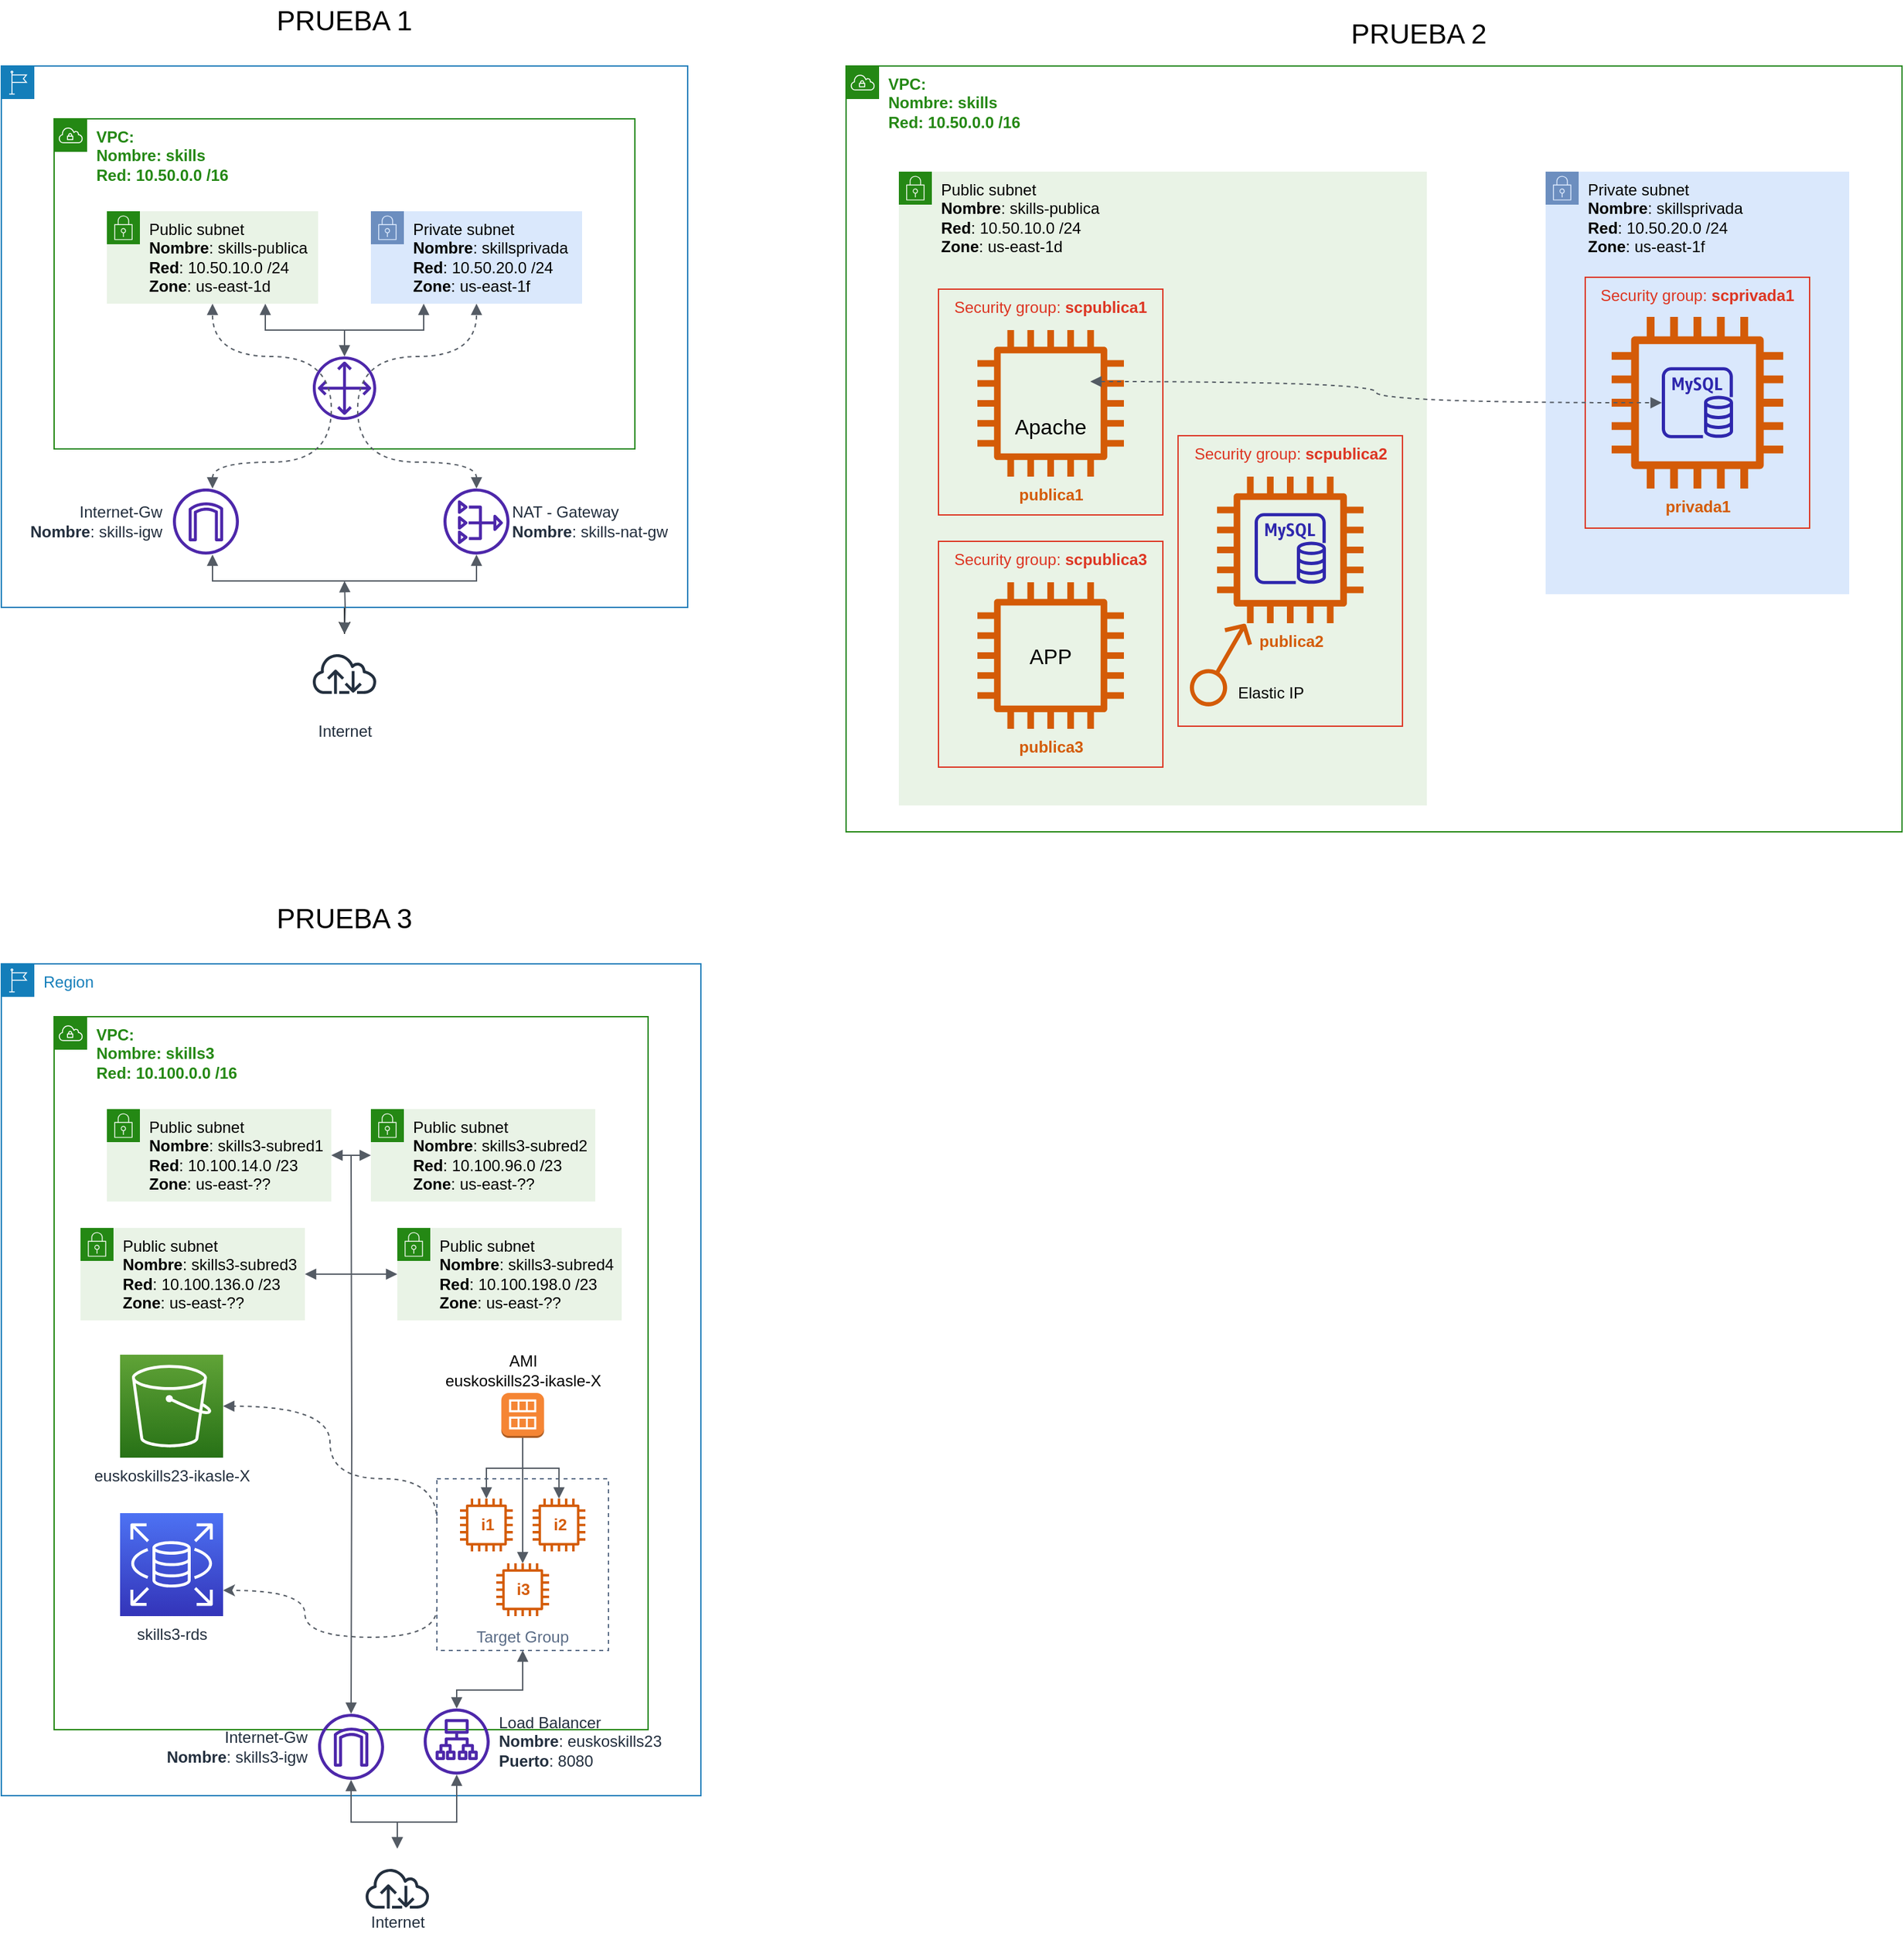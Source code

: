 <mxfile version="21.2.1" type="google">
  <diagram id="Ht1M8jgEwFfnCIfOTk4-" name="Page-1">
    <mxGraphModel grid="1" page="1" gridSize="10" guides="1" tooltips="1" connect="1" arrows="1" fold="1" pageScale="1" pageWidth="1169" pageHeight="827" math="0" shadow="0">
      <root>
        <mxCell id="0" />
        <mxCell id="1" parent="0" />
        <mxCell id="nHgOyRckH2Nb2FDzqnzn-13" value="" style="edgeStyle=orthogonalEdgeStyle;rounded=0;orthogonalLoop=1;jettySize=auto;html=1;" edge="1" parent="1" source="HBqXKmEmxs37VO-tTVhU-1" target="nHgOyRckH2Nb2FDzqnzn-5">
          <mxGeometry relative="1" as="geometry" />
        </mxCell>
        <mxCell id="HBqXKmEmxs37VO-tTVhU-1" value="" style="points=[[0,0],[0.25,0],[0.5,0],[0.75,0],[1,0],[1,0.25],[1,0.5],[1,0.75],[1,1],[0.75,1],[0.5,1],[0.25,1],[0,1],[0,0.75],[0,0.5],[0,0.25]];outlineConnect=0;gradientColor=none;html=1;whiteSpace=wrap;fontSize=12;fontStyle=0;container=1;pointerEvents=0;collapsible=0;recursiveResize=0;shape=mxgraph.aws4.group;grIcon=mxgraph.aws4.group_region;strokeColor=#147EBA;fillColor=none;verticalAlign=top;align=left;spacingLeft=30;fontColor=#147EBA;" vertex="1" parent="1">
          <mxGeometry x="40" y="80" width="520" height="410" as="geometry" />
        </mxCell>
        <mxCell id="HBqXKmEmxs37VO-tTVhU-2" value="&lt;font&gt;VPC: &lt;br&gt;Nombre: skills&lt;br&gt;Red: 10.50.0.0 /16&lt;br&gt;&lt;/font&gt;" style="points=[[0,0],[0.25,0],[0.5,0],[0.75,0],[1,0],[1,0.25],[1,0.5],[1,0.75],[1,1],[0.75,1],[0.5,1],[0.25,1],[0,1],[0,0.75],[0,0.5],[0,0.25]];outlineConnect=0;gradientColor=none;html=1;whiteSpace=wrap;fontSize=12;fontStyle=1;container=1;pointerEvents=0;collapsible=0;recursiveResize=0;shape=mxgraph.aws4.group;grIcon=mxgraph.aws4.group_vpc;strokeColor=#248814;fillColor=none;verticalAlign=top;align=left;spacingLeft=30;fontColor=#248814;dashed=0;" vertex="1" parent="HBqXKmEmxs37VO-tTVhU-1">
          <mxGeometry x="40" y="40" width="440" height="250" as="geometry" />
        </mxCell>
        <mxCell id="HBqXKmEmxs37VO-tTVhU-3" value="Public subnet&lt;br&gt;&lt;b&gt;Nombre&lt;/b&gt;: skills-publica&lt;br&gt;&lt;b&gt;Red&lt;/b&gt;: 10.50.10.0 /24&lt;br&gt;&lt;b&gt;Zone&lt;/b&gt;: us-east-1d" style="points=[[0,0],[0.25,0],[0.5,0],[0.75,0],[1,0],[1,0.25],[1,0.5],[1,0.75],[1,1],[0.75,1],[0.5,1],[0.25,1],[0,1],[0,0.75],[0,0.5],[0,0.25]];outlineConnect=0;gradientColor=none;html=1;whiteSpace=wrap;fontSize=12;fontStyle=0;container=1;pointerEvents=0;collapsible=0;recursiveResize=0;shape=mxgraph.aws4.group;grIcon=mxgraph.aws4.group_security_group;grStroke=0;strokeColor=#248814;fillColor=#E9F3E6;verticalAlign=top;align=left;spacingLeft=30;fontColor=#000000;dashed=0;" vertex="1" parent="HBqXKmEmxs37VO-tTVhU-2">
          <mxGeometry x="40" y="70" width="160" height="70" as="geometry" />
        </mxCell>
        <mxCell id="HBqXKmEmxs37VO-tTVhU-4" value="Private subnet&lt;br&gt;&lt;b&gt;Nombre&lt;/b&gt;: skillsprivada&lt;br&gt;&lt;b&gt;Red&lt;/b&gt;: 10.50.20.0 /24&lt;br&gt;&lt;b&gt;Zone&lt;/b&gt;: us-east-1f" style="points=[[0,0],[0.25,0],[0.5,0],[0.75,0],[1,0],[1,0.25],[1,0.5],[1,0.75],[1,1],[0.75,1],[0.5,1],[0.25,1],[0,1],[0,0.75],[0,0.5],[0,0.25]];outlineConnect=0;html=1;whiteSpace=wrap;fontSize=12;fontStyle=0;container=1;pointerEvents=0;collapsible=0;recursiveResize=0;shape=mxgraph.aws4.group;grIcon=mxgraph.aws4.group_security_group;grStroke=0;strokeColor=#6c8ebf;fillColor=#dae8fc;verticalAlign=top;align=left;spacingLeft=30;dashed=0;" vertex="1" parent="HBqXKmEmxs37VO-tTVhU-2">
          <mxGeometry x="240" y="70" width="160" height="70" as="geometry" />
        </mxCell>
        <mxCell id="nHgOyRckH2Nb2FDzqnzn-2" value="" style="edgeStyle=orthogonalEdgeStyle;html=1;endArrow=block;elbow=vertical;startArrow=block;startFill=1;endFill=1;strokeColor=#545B64;rounded=0;exitX=0.75;exitY=1;exitDx=0;exitDy=0;entryX=0.25;entryY=1;entryDx=0;entryDy=0;" edge="1" parent="HBqXKmEmxs37VO-tTVhU-2" source="HBqXKmEmxs37VO-tTVhU-3" target="HBqXKmEmxs37VO-tTVhU-4">
          <mxGeometry width="100" relative="1" as="geometry">
            <mxPoint x="120" y="190" as="sourcePoint" />
            <mxPoint x="220" y="190" as="targetPoint" />
            <Array as="points">
              <mxPoint x="160" y="160" />
              <mxPoint x="280" y="160" />
            </Array>
          </mxGeometry>
        </mxCell>
        <mxCell id="nHgOyRckH2Nb2FDzqnzn-1" value="" style="sketch=0;outlineConnect=0;fontColor=#232F3E;gradientColor=none;fillColor=#4D27AA;strokeColor=none;dashed=0;verticalLabelPosition=bottom;verticalAlign=top;align=center;html=1;fontSize=12;fontStyle=0;aspect=fixed;pointerEvents=1;shape=mxgraph.aws4.customer_gateway;" vertex="1" parent="HBqXKmEmxs37VO-tTVhU-2">
          <mxGeometry x="196" y="180" width="48" height="48" as="geometry" />
        </mxCell>
        <mxCell id="nHgOyRckH2Nb2FDzqnzn-10" value="" style="edgeStyle=orthogonalEdgeStyle;html=1;endArrow=block;elbow=vertical;startArrow=block;startFill=1;endFill=1;strokeColor=#545B64;rounded=0;entryX=0.5;entryY=1;entryDx=0;entryDy=0;dashed=1;curved=1;" edge="1" parent="HBqXKmEmxs37VO-tTVhU-2">
          <mxGeometry width="100" relative="1" as="geometry">
            <mxPoint x="120" y="280" as="sourcePoint" />
            <mxPoint x="120" y="140" as="targetPoint" />
            <Array as="points">
              <mxPoint x="120" y="260" />
              <mxPoint x="210" y="260" />
              <mxPoint x="210" y="180" />
              <mxPoint x="120" y="180" />
            </Array>
          </mxGeometry>
        </mxCell>
        <mxCell id="nHgOyRckH2Nb2FDzqnzn-4" value="Internet-Gw&lt;br&gt;&lt;b&gt;Nombre&lt;/b&gt;: skills-igw" style="sketch=0;outlineConnect=0;fontColor=#232F3E;gradientColor=none;fillColor=#4D27AA;strokeColor=none;dashed=0;verticalLabelPosition=middle;verticalAlign=middle;align=right;html=1;fontSize=12;fontStyle=0;aspect=fixed;pointerEvents=1;shape=mxgraph.aws4.internet_gateway;labelPosition=left;spacingRight=7;" vertex="1" parent="HBqXKmEmxs37VO-tTVhU-1">
          <mxGeometry x="130" y="320" width="50" height="50" as="geometry" />
        </mxCell>
        <mxCell id="nHgOyRckH2Nb2FDzqnzn-8" value="NAT - Gateway&lt;br&gt;&lt;b&gt;Nombre&lt;/b&gt;: skills-nat-gw" style="sketch=0;outlineConnect=0;fontColor=#232F3E;gradientColor=none;fillColor=#4D27AA;strokeColor=none;dashed=0;verticalLabelPosition=middle;verticalAlign=middle;align=left;html=1;fontSize=12;fontStyle=0;aspect=fixed;pointerEvents=1;shape=mxgraph.aws4.nat_gateway;labelPosition=right;" vertex="1" parent="HBqXKmEmxs37VO-tTVhU-1">
          <mxGeometry x="335" y="320" width="50" height="50" as="geometry" />
        </mxCell>
        <mxCell id="nHgOyRckH2Nb2FDzqnzn-9" value="" style="edgeStyle=orthogonalEdgeStyle;html=1;endArrow=block;elbow=vertical;startArrow=block;startFill=1;endFill=1;strokeColor=#545B64;rounded=0;entryX=0.5;entryY=1;entryDx=0;entryDy=0;dashed=1;curved=1;" edge="1" parent="HBqXKmEmxs37VO-tTVhU-1" source="nHgOyRckH2Nb2FDzqnzn-8" target="HBqXKmEmxs37VO-tTVhU-4">
          <mxGeometry width="100" relative="1" as="geometry">
            <mxPoint x="380" y="270" as="sourcePoint" />
            <mxPoint x="480" y="270" as="targetPoint" />
            <Array as="points">
              <mxPoint x="360" y="300" />
              <mxPoint x="270" y="300" />
              <mxPoint x="270" y="220" />
              <mxPoint x="360" y="220" />
            </Array>
          </mxGeometry>
        </mxCell>
        <mxCell id="nHgOyRckH2Nb2FDzqnzn-11" value="" style="edgeStyle=orthogonalEdgeStyle;html=1;endArrow=block;elbow=vertical;startArrow=block;startFill=1;endFill=1;strokeColor=#545B64;rounded=0;exitX=0.75;exitY=1;exitDx=0;exitDy=0;" edge="1" parent="HBqXKmEmxs37VO-tTVhU-1" target="nHgOyRckH2Nb2FDzqnzn-8">
          <mxGeometry width="100" relative="1" as="geometry">
            <mxPoint x="160" y="370" as="sourcePoint" />
            <mxPoint x="280" y="370" as="targetPoint" />
            <Array as="points">
              <mxPoint x="160" y="390" />
              <mxPoint x="360" y="390" />
            </Array>
          </mxGeometry>
        </mxCell>
        <mxCell id="nHgOyRckH2Nb2FDzqnzn-3" value="" style="edgeStyle=orthogonalEdgeStyle;html=1;endArrow=block;elbow=vertical;startArrow=none;endFill=1;strokeColor=#545B64;rounded=0;" edge="1" parent="1" target="nHgOyRckH2Nb2FDzqnzn-1">
          <mxGeometry width="100" relative="1" as="geometry">
            <mxPoint x="300" y="280" as="sourcePoint" />
            <mxPoint x="520" y="270" as="targetPoint" />
            <Array as="points">
              <mxPoint x="300" y="300" />
              <mxPoint x="300" y="300" />
            </Array>
          </mxGeometry>
        </mxCell>
        <mxCell id="nHgOyRckH2Nb2FDzqnzn-5" value="Internet" style="sketch=0;outlineConnect=0;fontColor=#232F3E;gradientColor=none;strokeColor=#232F3E;fillColor=none;dashed=0;verticalLabelPosition=bottom;verticalAlign=top;align=center;html=1;fontSize=12;fontStyle=0;aspect=fixed;shape=mxgraph.aws4.resourceIcon;resIcon=mxgraph.aws4.internet;" vertex="1" parent="1">
          <mxGeometry x="270" y="510" width="60" height="60" as="geometry" />
        </mxCell>
        <mxCell id="nHgOyRckH2Nb2FDzqnzn-12" value="" style="edgeStyle=orthogonalEdgeStyle;html=1;endArrow=block;elbow=vertical;startArrow=block;startFill=1;endFill=1;strokeColor=#545B64;rounded=0;" edge="1" parent="1" target="nHgOyRckH2Nb2FDzqnzn-5">
          <mxGeometry width="100" relative="1" as="geometry">
            <mxPoint x="300" y="470" as="sourcePoint" />
            <mxPoint x="520" y="340" as="targetPoint" />
          </mxGeometry>
        </mxCell>
        <mxCell id="nHgOyRckH2Nb2FDzqnzn-16" value="PRUEBA 1" style="text;html=1;strokeColor=none;fillColor=none;align=center;verticalAlign=middle;whiteSpace=wrap;rounded=0;fontSize=21;" vertex="1" parent="1">
          <mxGeometry x="245" y="30" width="110" height="30" as="geometry" />
        </mxCell>
        <mxCell id="nHgOyRckH2Nb2FDzqnzn-19" value="&lt;font&gt;VPC: &lt;br&gt;Nombre: skills&lt;br&gt;Red: 10.50.0.0 /16&lt;br&gt;&lt;/font&gt;" style="points=[[0,0],[0.25,0],[0.5,0],[0.75,0],[1,0],[1,0.25],[1,0.5],[1,0.75],[1,1],[0.75,1],[0.5,1],[0.25,1],[0,1],[0,0.75],[0,0.5],[0,0.25]];outlineConnect=0;gradientColor=none;html=1;whiteSpace=wrap;fontSize=12;fontStyle=1;container=1;pointerEvents=0;collapsible=0;recursiveResize=0;shape=mxgraph.aws4.group;grIcon=mxgraph.aws4.group_vpc;strokeColor=#248814;fillColor=none;verticalAlign=top;align=left;spacingLeft=30;fontColor=#248814;dashed=0;" vertex="1" parent="1">
          <mxGeometry x="680" y="80" width="800" height="580" as="geometry" />
        </mxCell>
        <mxCell id="nHgOyRckH2Nb2FDzqnzn-20" value="Public subnet&lt;br&gt;&lt;b&gt;Nombre&lt;/b&gt;: skills-publica&lt;br&gt;&lt;b&gt;Red&lt;/b&gt;: 10.50.10.0 /24&lt;br&gt;&lt;b&gt;Zone&lt;/b&gt;: us-east-1d" style="points=[[0,0],[0.25,0],[0.5,0],[0.75,0],[1,0],[1,0.25],[1,0.5],[1,0.75],[1,1],[0.75,1],[0.5,1],[0.25,1],[0,1],[0,0.75],[0,0.5],[0,0.25]];outlineConnect=0;gradientColor=none;html=1;whiteSpace=wrap;fontSize=12;fontStyle=0;container=1;pointerEvents=0;collapsible=0;recursiveResize=0;shape=mxgraph.aws4.group;grIcon=mxgraph.aws4.group_security_group;grStroke=0;strokeColor=#248814;fillColor=#E9F3E6;verticalAlign=top;align=left;spacingLeft=30;fontColor=#000000;dashed=0;" vertex="1" parent="nHgOyRckH2Nb2FDzqnzn-19">
          <mxGeometry x="40" y="80" width="400" height="480" as="geometry" />
        </mxCell>
        <mxCell id="nHgOyRckH2Nb2FDzqnzn-38" value="Security group: &lt;b&gt;scpublica1&lt;/b&gt;" style="fillColor=none;strokeColor=#DD3522;verticalAlign=top;fontStyle=0;fontColor=#DD3522;whiteSpace=wrap;html=1;" vertex="1" parent="nHgOyRckH2Nb2FDzqnzn-20">
          <mxGeometry x="30" y="89" width="170" height="171" as="geometry" />
        </mxCell>
        <mxCell id="nHgOyRckH2Nb2FDzqnzn-39" value="&lt;b&gt;publica1&lt;/b&gt;" style="sketch=0;outlineConnect=0;fontColor=#D45B07;gradientColor=none;fillColor=#D45B07;strokeColor=none;dashed=0;verticalLabelPosition=bottom;verticalAlign=top;align=center;html=1;fontSize=12;fontStyle=0;aspect=fixed;pointerEvents=1;shape=mxgraph.aws4.instance2;" vertex="1" parent="nHgOyRckH2Nb2FDzqnzn-20">
          <mxGeometry x="59.5" y="120" width="111" height="111" as="geometry" />
        </mxCell>
        <mxCell id="N3UDJjg-jcYj5459UmL0-4" value="" style="shape=image;html=1;verticalAlign=top;verticalLabelPosition=bottom;labelBackgroundColor=#ffffff;imageAspect=0;aspect=fixed;image=https://cdn1.iconfinder.com/data/icons/hawcons/32/699096-icon-21-file-php-128.png" vertex="1" parent="nHgOyRckH2Nb2FDzqnzn-20">
          <mxGeometry x="85" y="129" width="60" height="60" as="geometry" />
        </mxCell>
        <mxCell id="N3UDJjg-jcYj5459UmL0-7" value="Apache" style="text;html=1;strokeColor=none;fillColor=none;align=center;verticalAlign=middle;whiteSpace=wrap;rounded=0;fontSize=16;" vertex="1" parent="nHgOyRckH2Nb2FDzqnzn-20">
          <mxGeometry x="85" y="178" width="60" height="30" as="geometry" />
        </mxCell>
        <mxCell id="N3UDJjg-jcYj5459UmL0-14" value="Security group: &lt;b&gt;scpublica2&lt;/b&gt;" style="fillColor=none;strokeColor=#DD3522;verticalAlign=top;fontStyle=0;fontColor=#DD3522;whiteSpace=wrap;html=1;" vertex="1" parent="nHgOyRckH2Nb2FDzqnzn-20">
          <mxGeometry x="211.53" y="200" width="170" height="220" as="geometry" />
        </mxCell>
        <mxCell id="N3UDJjg-jcYj5459UmL0-15" value="&lt;b&gt;publica2&lt;/b&gt;" style="sketch=0;outlineConnect=0;fontColor=#D45B07;gradientColor=none;fillColor=#D45B07;strokeColor=none;dashed=0;verticalLabelPosition=bottom;verticalAlign=top;align=center;html=1;fontSize=12;fontStyle=0;aspect=fixed;pointerEvents=1;shape=mxgraph.aws4.instance2;" vertex="1" parent="nHgOyRckH2Nb2FDzqnzn-20">
          <mxGeometry x="241.03" y="231" width="111" height="111" as="geometry" />
        </mxCell>
        <mxCell id="N3UDJjg-jcYj5459UmL0-18" value="" style="sketch=0;outlineConnect=0;fontColor=#232F3E;gradientColor=none;fillColor=#2E27AD;strokeColor=none;dashed=0;verticalLabelPosition=bottom;verticalAlign=top;align=center;html=1;fontSize=12;fontStyle=0;aspect=fixed;pointerEvents=1;shape=mxgraph.aws4.rds_mysql_instance;" vertex="1" parent="nHgOyRckH2Nb2FDzqnzn-20">
          <mxGeometry x="269.53" y="258.5" width="54" height="54" as="geometry" />
        </mxCell>
        <mxCell id="N3UDJjg-jcYj5459UmL0-19" value="" style="sketch=0;outlineConnect=0;fontColor=#232F3E;gradientColor=none;fillColor=#D45B07;strokeColor=none;dashed=0;verticalLabelPosition=bottom;verticalAlign=top;align=center;html=1;fontSize=12;fontStyle=0;aspect=fixed;pointerEvents=1;shape=mxgraph.aws4.elastic_ip_address;rotation=-60;" vertex="1" parent="nHgOyRckH2Nb2FDzqnzn-20">
          <mxGeometry x="210" y="358.18" width="70" height="29.17" as="geometry" />
        </mxCell>
        <mxCell id="N3UDJjg-jcYj5459UmL0-20" value="Elastic IP" style="text;html=1;strokeColor=none;fillColor=none;align=center;verticalAlign=middle;whiteSpace=wrap;rounded=0;" vertex="1" parent="nHgOyRckH2Nb2FDzqnzn-20">
          <mxGeometry x="251.53" y="380" width="60" height="30" as="geometry" />
        </mxCell>
        <mxCell id="N3UDJjg-jcYj5459UmL0-10" value="Security group: &lt;b&gt;scpublica3&lt;/b&gt;" style="fillColor=none;strokeColor=#DD3522;verticalAlign=top;fontStyle=0;fontColor=#DD3522;whiteSpace=wrap;html=1;" vertex="1" parent="nHgOyRckH2Nb2FDzqnzn-20">
          <mxGeometry x="30" y="280" width="170" height="171" as="geometry" />
        </mxCell>
        <mxCell id="N3UDJjg-jcYj5459UmL0-11" value="&lt;b&gt;publica3&lt;/b&gt;" style="sketch=0;outlineConnect=0;fontColor=#D45B07;gradientColor=none;fillColor=#D45B07;strokeColor=none;dashed=0;verticalLabelPosition=bottom;verticalAlign=top;align=center;html=1;fontSize=12;fontStyle=0;aspect=fixed;pointerEvents=1;shape=mxgraph.aws4.instance2;" vertex="1" parent="nHgOyRckH2Nb2FDzqnzn-20">
          <mxGeometry x="59.5" y="311" width="111" height="111" as="geometry" />
        </mxCell>
        <mxCell id="N3UDJjg-jcYj5459UmL0-13" value="APP" style="text;html=1;strokeColor=none;fillColor=none;align=center;verticalAlign=middle;whiteSpace=wrap;rounded=0;fontSize=16;" vertex="1" parent="nHgOyRckH2Nb2FDzqnzn-20">
          <mxGeometry x="85" y="351.5" width="60" height="30" as="geometry" />
        </mxCell>
        <mxCell id="nHgOyRckH2Nb2FDzqnzn-21" value="Private subnet&lt;br&gt;&lt;b&gt;Nombre&lt;/b&gt;: skillsprivada&lt;br&gt;&lt;b&gt;Red&lt;/b&gt;: 10.50.20.0 /24&lt;br&gt;&lt;b&gt;Zone&lt;/b&gt;: us-east-1f" style="points=[[0,0],[0.25,0],[0.5,0],[0.75,0],[1,0],[1,0.25],[1,0.5],[1,0.75],[1,1],[0.75,1],[0.5,1],[0.25,1],[0,1],[0,0.75],[0,0.5],[0,0.25]];outlineConnect=0;html=1;whiteSpace=wrap;fontSize=12;fontStyle=0;container=1;pointerEvents=0;collapsible=0;recursiveResize=0;shape=mxgraph.aws4.group;grIcon=mxgraph.aws4.group_security_group;grStroke=0;strokeColor=#6c8ebf;fillColor=#dae8fc;verticalAlign=top;align=left;spacingLeft=30;dashed=0;" vertex="1" parent="nHgOyRckH2Nb2FDzqnzn-19">
          <mxGeometry x="530" y="80" width="230" height="320" as="geometry" />
        </mxCell>
        <mxCell id="nHgOyRckH2Nb2FDzqnzn-32" value="Security group: &lt;b&gt;scprivada1&lt;/b&gt;" style="fillColor=none;strokeColor=#DD3522;verticalAlign=top;fontStyle=0;fontColor=#DD3522;whiteSpace=wrap;html=1;" vertex="1" parent="nHgOyRckH2Nb2FDzqnzn-21">
          <mxGeometry x="30" y="80" width="170" height="190" as="geometry" />
        </mxCell>
        <mxCell id="nHgOyRckH2Nb2FDzqnzn-34" value="&lt;b&gt;privada1&lt;/b&gt;" style="sketch=0;outlineConnect=0;fontColor=#D45B07;gradientColor=none;fillColor=#D45B07;strokeColor=none;dashed=0;verticalLabelPosition=bottom;verticalAlign=top;align=center;html=1;fontSize=12;fontStyle=0;aspect=fixed;pointerEvents=1;shape=mxgraph.aws4.instance2;" vertex="1" parent="nHgOyRckH2Nb2FDzqnzn-21">
          <mxGeometry x="50" y="110" width="130" height="130" as="geometry" />
        </mxCell>
        <mxCell id="N3UDJjg-jcYj5459UmL0-1" value="" style="sketch=0;outlineConnect=0;fontColor=#232F3E;gradientColor=none;fillColor=#2E27AD;strokeColor=none;dashed=0;verticalLabelPosition=bottom;verticalAlign=top;align=center;html=1;fontSize=12;fontStyle=0;aspect=fixed;pointerEvents=1;shape=mxgraph.aws4.rds_mysql_instance;" vertex="1" parent="nHgOyRckH2Nb2FDzqnzn-21">
          <mxGeometry x="88" y="148" width="54" height="54" as="geometry" />
        </mxCell>
        <mxCell id="N3UDJjg-jcYj5459UmL0-8" value="" style="edgeStyle=orthogonalEdgeStyle;html=1;endArrow=block;elbow=vertical;startArrow=block;startFill=1;endFill=1;strokeColor=#545B64;rounded=0;curved=1;dashed=1;" edge="1" parent="nHgOyRckH2Nb2FDzqnzn-19" source="N3UDJjg-jcYj5459UmL0-4" target="N3UDJjg-jcYj5459UmL0-1">
          <mxGeometry width="100" relative="1" as="geometry">
            <mxPoint x="300" y="250" as="sourcePoint" />
            <mxPoint x="400" y="250" as="targetPoint" />
          </mxGeometry>
        </mxCell>
        <mxCell id="tStnpeX8AHEzzrmhdkdz-1" value="PRUEBA 2" style="text;html=1;strokeColor=none;fillColor=none;align=center;verticalAlign=middle;whiteSpace=wrap;rounded=0;fontSize=21;" vertex="1" parent="1">
          <mxGeometry x="1059" y="40" width="110" height="30" as="geometry" />
        </mxCell>
        <mxCell id="SVGO1xLlK8_S4icNGeTH-2" value="Region" style="points=[[0,0],[0.25,0],[0.5,0],[0.75,0],[1,0],[1,0.25],[1,0.5],[1,0.75],[1,1],[0.75,1],[0.5,1],[0.25,1],[0,1],[0,0.75],[0,0.5],[0,0.25]];outlineConnect=0;gradientColor=none;html=1;whiteSpace=wrap;fontSize=12;fontStyle=0;container=1;pointerEvents=0;collapsible=0;recursiveResize=0;shape=mxgraph.aws4.group;grIcon=mxgraph.aws4.group_region;strokeColor=#147EBA;fillColor=none;verticalAlign=top;align=left;spacingLeft=30;fontColor=#147EBA;" vertex="1" parent="1">
          <mxGeometry x="40" y="760" width="530" height="630" as="geometry" />
        </mxCell>
        <mxCell id="SVGO1xLlK8_S4icNGeTH-3" value="&lt;font&gt;VPC: &lt;br&gt;Nombre: skills3&lt;br&gt;Red: 10.100.0.0 /16&lt;br&gt;&lt;/font&gt;" style="points=[[0,0],[0.25,0],[0.5,0],[0.75,0],[1,0],[1,0.25],[1,0.5],[1,0.75],[1,1],[0.75,1],[0.5,1],[0.25,1],[0,1],[0,0.75],[0,0.5],[0,0.25]];outlineConnect=0;gradientColor=none;html=1;whiteSpace=wrap;fontSize=12;fontStyle=1;container=1;pointerEvents=0;collapsible=0;recursiveResize=0;shape=mxgraph.aws4.group;grIcon=mxgraph.aws4.group_vpc;strokeColor=#248814;fillColor=none;verticalAlign=top;align=left;spacingLeft=30;fontColor=#248814;dashed=0;" vertex="1" parent="SVGO1xLlK8_S4icNGeTH-2">
          <mxGeometry x="40" y="40" width="450" height="540" as="geometry" />
        </mxCell>
        <mxCell id="SVGO1xLlK8_S4icNGeTH-4" value="Public subnet&lt;br&gt;&lt;b&gt;Nombre&lt;/b&gt;: skills3-subred1&lt;br&gt;&lt;b&gt;Red&lt;/b&gt;: 10.100.14.0 /23&lt;br&gt;&lt;b&gt;Zone&lt;/b&gt;: us-east-??" style="points=[[0,0],[0.25,0],[0.5,0],[0.75,0],[1,0],[1,0.25],[1,0.5],[1,0.75],[1,1],[0.75,1],[0.5,1],[0.25,1],[0,1],[0,0.75],[0,0.5],[0,0.25]];outlineConnect=0;gradientColor=none;html=1;whiteSpace=wrap;fontSize=12;fontStyle=0;container=1;pointerEvents=0;collapsible=0;recursiveResize=0;shape=mxgraph.aws4.group;grIcon=mxgraph.aws4.group_security_group;grStroke=0;strokeColor=#248814;fillColor=#E9F3E6;verticalAlign=top;align=left;spacingLeft=30;fontColor=#000000;dashed=0;" vertex="1" parent="SVGO1xLlK8_S4icNGeTH-3">
          <mxGeometry x="40" y="70" width="170" height="70" as="geometry" />
        </mxCell>
        <mxCell id="SVGO1xLlK8_S4icNGeTH-17" value="Public subnet&lt;br&gt;&lt;b&gt;Nombre&lt;/b&gt;: skills3-subred2&lt;br&gt;&lt;b&gt;Red&lt;/b&gt;: 10.100.96.0 /23&lt;br&gt;&lt;b&gt;Zone&lt;/b&gt;: us-east-??" style="points=[[0,0],[0.25,0],[0.5,0],[0.75,0],[1,0],[1,0.25],[1,0.5],[1,0.75],[1,1],[0.75,1],[0.5,1],[0.25,1],[0,1],[0,0.75],[0,0.5],[0,0.25]];outlineConnect=0;gradientColor=none;html=1;whiteSpace=wrap;fontSize=12;fontStyle=0;container=1;pointerEvents=0;collapsible=0;recursiveResize=0;shape=mxgraph.aws4.group;grIcon=mxgraph.aws4.group_security_group;grStroke=0;strokeColor=#248814;fillColor=#E9F3E6;verticalAlign=top;align=left;spacingLeft=30;fontColor=#000000;dashed=0;" vertex="1" parent="SVGO1xLlK8_S4icNGeTH-3">
          <mxGeometry x="240" y="70" width="170" height="70" as="geometry" />
        </mxCell>
        <mxCell id="SVGO1xLlK8_S4icNGeTH-18" value="Public subnet&lt;br&gt;&lt;b&gt;Nombre&lt;/b&gt;: skills3-subred3&lt;br&gt;&lt;b&gt;Red&lt;/b&gt;: 10.100.136.0 /23&lt;br&gt;&lt;b&gt;Zone&lt;/b&gt;: us-east-??" style="points=[[0,0],[0.25,0],[0.5,0],[0.75,0],[1,0],[1,0.25],[1,0.5],[1,0.75],[1,1],[0.75,1],[0.5,1],[0.25,1],[0,1],[0,0.75],[0,0.5],[0,0.25]];outlineConnect=0;gradientColor=none;html=1;whiteSpace=wrap;fontSize=12;fontStyle=0;container=1;pointerEvents=0;collapsible=0;recursiveResize=0;shape=mxgraph.aws4.group;grIcon=mxgraph.aws4.group_security_group;grStroke=0;strokeColor=#248814;fillColor=#E9F3E6;verticalAlign=top;align=left;spacingLeft=30;fontColor=#000000;dashed=0;" vertex="1" parent="SVGO1xLlK8_S4icNGeTH-3">
          <mxGeometry x="20" y="160" width="170" height="70" as="geometry" />
        </mxCell>
        <mxCell id="SVGO1xLlK8_S4icNGeTH-19" value="Public subnet&lt;br&gt;&lt;b&gt;Nombre&lt;/b&gt;: skills3-subred4&lt;br&gt;&lt;b&gt;Red&lt;/b&gt;: 10.100.198.0 /23&lt;br&gt;&lt;b&gt;Zone&lt;/b&gt;: us-east-??" style="points=[[0,0],[0.25,0],[0.5,0],[0.75,0],[1,0],[1,0.25],[1,0.5],[1,0.75],[1,1],[0.75,1],[0.5,1],[0.25,1],[0,1],[0,0.75],[0,0.5],[0,0.25]];outlineConnect=0;gradientColor=none;html=1;whiteSpace=wrap;fontSize=12;fontStyle=0;container=1;pointerEvents=0;collapsible=0;recursiveResize=0;shape=mxgraph.aws4.group;grIcon=mxgraph.aws4.group_security_group;grStroke=0;strokeColor=#248814;fillColor=#E9F3E6;verticalAlign=top;align=left;spacingLeft=30;fontColor=#000000;dashed=0;" vertex="1" parent="SVGO1xLlK8_S4icNGeTH-3">
          <mxGeometry x="260" y="160" width="170" height="70" as="geometry" />
        </mxCell>
        <mxCell id="SVGO1xLlK8_S4icNGeTH-22" value="" style="edgeStyle=orthogonalEdgeStyle;html=1;endArrow=block;elbow=vertical;startArrow=block;startFill=1;endFill=1;strokeColor=#545B64;rounded=0;entryX=0;entryY=0.5;entryDx=0;entryDy=0;" edge="1" parent="SVGO1xLlK8_S4icNGeTH-3" source="SVGO1xLlK8_S4icNGeTH-18" target="SVGO1xLlK8_S4icNGeTH-19">
          <mxGeometry width="100" relative="1" as="geometry">
            <mxPoint x="370" y="220" as="sourcePoint" />
            <mxPoint x="470" y="220" as="targetPoint" />
          </mxGeometry>
        </mxCell>
        <mxCell id="SVGO1xLlK8_S4icNGeTH-27" value="skills3-rds" style="sketch=0;points=[[0,0,0],[0.25,0,0],[0.5,0,0],[0.75,0,0],[1,0,0],[0,1,0],[0.25,1,0],[0.5,1,0],[0.75,1,0],[1,1,0],[0,0.25,0],[0,0.5,0],[0,0.75,0],[1,0.25,0],[1,0.5,0],[1,0.75,0]];outlineConnect=0;fontColor=#232F3E;gradientColor=#4D72F3;gradientDirection=north;fillColor=#3334B9;strokeColor=#ffffff;dashed=0;verticalLabelPosition=bottom;verticalAlign=top;align=center;html=1;fontSize=12;fontStyle=0;aspect=fixed;shape=mxgraph.aws4.resourceIcon;resIcon=mxgraph.aws4.rds;" vertex="1" parent="SVGO1xLlK8_S4icNGeTH-3">
          <mxGeometry x="50" y="376" width="78" height="78" as="geometry" />
        </mxCell>
        <mxCell id="i4o51C3uuVUenQg7hby4-1" value="euskoskills23-ikasle-X" style="sketch=0;points=[[0,0,0],[0.25,0,0],[0.5,0,0],[0.75,0,0],[1,0,0],[0,1,0],[0.25,1,0],[0.5,1,0],[0.75,1,0],[1,1,0],[0,0.25,0],[0,0.5,0],[0,0.75,0],[1,0.25,0],[1,0.5,0],[1,0.75,0]];outlineConnect=0;fontColor=#232F3E;gradientColor=#60A337;gradientDirection=north;fillColor=#277116;strokeColor=#ffffff;dashed=0;verticalLabelPosition=bottom;verticalAlign=top;align=center;html=1;fontSize=12;fontStyle=0;aspect=fixed;shape=mxgraph.aws4.resourceIcon;resIcon=mxgraph.aws4.s3;" vertex="1" parent="SVGO1xLlK8_S4icNGeTH-3">
          <mxGeometry x="50" y="256" width="78" height="78" as="geometry" />
        </mxCell>
        <mxCell id="D5vMhQNUetsT7f7GAaDg-23" style="edgeStyle=orthogonalEdgeStyle;rounded=0;orthogonalLoop=1;jettySize=auto;html=1;exitX=0;exitY=0.25;exitDx=0;exitDy=0;entryX=1;entryY=0.5;entryDx=0;entryDy=0;entryPerimeter=0;curved=1;dashed=1;endArrow=block;endFill=1;strokeColor=#545B64;" edge="1" parent="SVGO1xLlK8_S4icNGeTH-3" source="D5vMhQNUetsT7f7GAaDg-3" target="i4o51C3uuVUenQg7hby4-1">
          <mxGeometry relative="1" as="geometry">
            <Array as="points">
              <mxPoint x="290" y="350" />
              <mxPoint x="209" y="350" />
              <mxPoint x="209" y="295" />
            </Array>
          </mxGeometry>
        </mxCell>
        <mxCell id="D5vMhQNUetsT7f7GAaDg-24" style="edgeStyle=orthogonalEdgeStyle;rounded=0;orthogonalLoop=1;jettySize=auto;html=1;exitX=0;exitY=0.75;exitDx=0;exitDy=0;entryX=1;entryY=0.75;entryDx=0;entryDy=0;entryPerimeter=0;curved=1;dashed=1;strokeColor=#545B64;" edge="1" parent="SVGO1xLlK8_S4icNGeTH-3" source="D5vMhQNUetsT7f7GAaDg-3" target="SVGO1xLlK8_S4icNGeTH-27">
          <mxGeometry relative="1" as="geometry">
            <Array as="points">
              <mxPoint x="290" y="470" />
              <mxPoint x="190" y="470" />
              <mxPoint x="190" y="435" />
            </Array>
          </mxGeometry>
        </mxCell>
        <mxCell id="D5vMhQNUetsT7f7GAaDg-3" value="Target Group" style="fillColor=none;strokeColor=#5A6C86;dashed=1;verticalAlign=top;fontStyle=0;fontColor=#5A6C86;whiteSpace=wrap;html=1;labelPosition=center;verticalLabelPosition=bottom;align=center;spacingBottom=0;spacingTop=-24;" vertex="1" parent="SVGO1xLlK8_S4icNGeTH-3">
          <mxGeometry x="290" y="350" width="130" height="130" as="geometry" />
        </mxCell>
        <mxCell id="D5vMhQNUetsT7f7GAaDg-4" value="i1" style="sketch=0;outlineConnect=0;fontColor=#D45B07;gradientColor=none;fillColor=#D45B07;strokeColor=none;dashed=0;verticalLabelPosition=middle;verticalAlign=middle;align=center;html=1;fontSize=12;fontStyle=1;aspect=fixed;pointerEvents=1;shape=mxgraph.aws4.instance2;labelPosition=center;" vertex="1" parent="SVGO1xLlK8_S4icNGeTH-3">
          <mxGeometry x="307.5" y="365" width="40" height="40" as="geometry" />
        </mxCell>
        <mxCell id="D5vMhQNUetsT7f7GAaDg-5" value="i2" style="sketch=0;outlineConnect=0;fontColor=#D45B07;gradientColor=none;fillColor=#D45B07;strokeColor=none;dashed=0;verticalLabelPosition=middle;verticalAlign=middle;align=center;html=1;fontSize=12;fontStyle=1;aspect=fixed;pointerEvents=1;shape=mxgraph.aws4.instance2;labelPosition=center;" vertex="1" parent="SVGO1xLlK8_S4icNGeTH-3">
          <mxGeometry x="362.5" y="365" width="40" height="40" as="geometry" />
        </mxCell>
        <mxCell id="D5vMhQNUetsT7f7GAaDg-6" value="i3" style="sketch=0;outlineConnect=0;fontColor=#D45B07;gradientColor=none;fillColor=#D45B07;strokeColor=none;dashed=0;verticalLabelPosition=middle;verticalAlign=middle;align=center;html=1;fontSize=12;fontStyle=1;aspect=fixed;pointerEvents=1;shape=mxgraph.aws4.instance2;labelPosition=center;" vertex="1" parent="SVGO1xLlK8_S4icNGeTH-3">
          <mxGeometry x="335" y="414" width="40" height="40" as="geometry" />
        </mxCell>
        <mxCell id="D5vMhQNUetsT7f7GAaDg-13" style="edgeStyle=orthogonalEdgeStyle;rounded=0;orthogonalLoop=1;jettySize=auto;html=1;strokeColor=#545B64;endArrow=block;endFill=1;" edge="1" parent="SVGO1xLlK8_S4icNGeTH-3" source="D5vMhQNUetsT7f7GAaDg-2" target="D5vMhQNUetsT7f7GAaDg-4">
          <mxGeometry relative="1" as="geometry" />
        </mxCell>
        <mxCell id="D5vMhQNUetsT7f7GAaDg-14" style="edgeStyle=orthogonalEdgeStyle;rounded=0;orthogonalLoop=1;jettySize=auto;html=1;strokeColor=#545B64;endArrow=block;endFill=1;" edge="1" parent="SVGO1xLlK8_S4icNGeTH-3" source="D5vMhQNUetsT7f7GAaDg-2" target="D5vMhQNUetsT7f7GAaDg-5">
          <mxGeometry relative="1" as="geometry" />
        </mxCell>
        <mxCell id="D5vMhQNUetsT7f7GAaDg-15" style="edgeStyle=orthogonalEdgeStyle;rounded=0;orthogonalLoop=1;jettySize=auto;html=1;strokeColor=#545B64;endArrow=block;endFill=1;" edge="1" parent="SVGO1xLlK8_S4icNGeTH-3" source="D5vMhQNUetsT7f7GAaDg-2" target="D5vMhQNUetsT7f7GAaDg-6">
          <mxGeometry relative="1" as="geometry" />
        </mxCell>
        <mxCell id="D5vMhQNUetsT7f7GAaDg-2" value="AMI&lt;br&gt;euskoskills23-ikasle-X" style="outlineConnect=0;dashed=0;verticalLabelPosition=top;verticalAlign=bottom;align=center;html=1;shape=mxgraph.aws3.ami;fillColor=#F58534;gradientColor=none;labelPosition=center;" vertex="1" parent="SVGO1xLlK8_S4icNGeTH-3">
          <mxGeometry x="338.81" y="285" width="32.38" height="34" as="geometry" />
        </mxCell>
        <mxCell id="SVGO1xLlK8_S4icNGeTH-9" value="Internet-Gw&lt;br&gt;&lt;b&gt;Nombre&lt;/b&gt;: skills3-igw" style="sketch=0;outlineConnect=0;fontColor=#232F3E;gradientColor=none;fillColor=#4D27AA;strokeColor=none;dashed=0;verticalLabelPosition=middle;verticalAlign=middle;align=right;html=1;fontSize=12;fontStyle=0;aspect=fixed;pointerEvents=1;shape=mxgraph.aws4.internet_gateway;labelPosition=left;spacingRight=7;" vertex="1" parent="SVGO1xLlK8_S4icNGeTH-2">
          <mxGeometry x="240" y="568" width="50" height="50" as="geometry" />
        </mxCell>
        <mxCell id="D5vMhQNUetsT7f7GAaDg-12" style="edgeStyle=orthogonalEdgeStyle;rounded=0;orthogonalLoop=1;jettySize=auto;html=1;strokeColor=#545B64;endArrow=block;endFill=1;startArrow=block;startFill=1;" edge="1" parent="SVGO1xLlK8_S4icNGeTH-2" source="D5vMhQNUetsT7f7GAaDg-7" target="D5vMhQNUetsT7f7GAaDg-3">
          <mxGeometry relative="1" as="geometry">
            <Array as="points">
              <mxPoint x="345" y="550" />
              <mxPoint x="395" y="550" />
            </Array>
          </mxGeometry>
        </mxCell>
        <mxCell id="D5vMhQNUetsT7f7GAaDg-7" value="Load Balancer&lt;br&gt;&lt;b&gt;Nombre&lt;/b&gt;: euskoskills23&lt;br&gt;&lt;b&gt;Puerto&lt;/b&gt;: 8080" style="sketch=0;outlineConnect=0;fontColor=#232F3E;gradientColor=none;fillColor=#4D27AA;strokeColor=none;dashed=0;verticalLabelPosition=middle;verticalAlign=middle;align=left;html=1;fontSize=12;fontStyle=0;aspect=fixed;pointerEvents=1;shape=mxgraph.aws4.application_load_balancer;labelPosition=right;spacingRight=0;spacingLeft=5;" vertex="1" parent="SVGO1xLlK8_S4icNGeTH-2">
          <mxGeometry x="320" y="564" width="50" height="50" as="geometry" />
        </mxCell>
        <mxCell id="SVGO1xLlK8_S4icNGeTH-16" value="PRUEBA 3" style="text;html=1;strokeColor=none;fillColor=none;align=center;verticalAlign=middle;whiteSpace=wrap;rounded=0;fontSize=21;" vertex="1" parent="1">
          <mxGeometry x="245" y="710" width="110" height="30" as="geometry" />
        </mxCell>
        <mxCell id="SVGO1xLlK8_S4icNGeTH-21" value="" style="edgeStyle=orthogonalEdgeStyle;html=1;endArrow=block;elbow=vertical;startArrow=block;startFill=1;endFill=1;strokeColor=#545B64;rounded=0;exitX=1;exitY=0.5;exitDx=0;exitDy=0;" edge="1" parent="1" source="SVGO1xLlK8_S4icNGeTH-4">
          <mxGeometry width="100" relative="1" as="geometry">
            <mxPoint x="450" y="1020" as="sourcePoint" />
            <mxPoint x="320" y="905" as="targetPoint" />
          </mxGeometry>
        </mxCell>
        <mxCell id="SVGO1xLlK8_S4icNGeTH-23" value="" style="edgeStyle=orthogonalEdgeStyle;html=1;endArrow=block;elbow=vertical;startArrow=none;startFill=0;endFill=1;strokeColor=#545B64;rounded=0;" edge="1" parent="1" target="SVGO1xLlK8_S4icNGeTH-9">
          <mxGeometry width="100" relative="1" as="geometry">
            <mxPoint x="305" y="905" as="sourcePoint" />
            <mxPoint x="305" y="1191" as="targetPoint" />
          </mxGeometry>
        </mxCell>
        <mxCell id="SVGO1xLlK8_S4icNGeTH-14" value="Internet" style="sketch=0;outlineConnect=0;fontColor=#232F3E;gradientColor=none;strokeColor=#232F3E;fillColor=none;dashed=0;verticalLabelPosition=bottom;verticalAlign=top;align=center;html=1;fontSize=12;fontStyle=0;aspect=fixed;shape=mxgraph.aws4.resourceIcon;resIcon=mxgraph.aws4.internet;spacingTop=-18;" vertex="1" parent="1">
          <mxGeometry x="310" y="1430" width="60" height="60" as="geometry" />
        </mxCell>
        <mxCell id="SVGO1xLlK8_S4icNGeTH-24" value="" style="edgeStyle=orthogonalEdgeStyle;html=1;endArrow=block;elbow=vertical;startArrow=block;startFill=1;endFill=1;strokeColor=#545B64;rounded=0;" edge="1" parent="1" source="SVGO1xLlK8_S4icNGeTH-14" target="SVGO1xLlK8_S4icNGeTH-9">
          <mxGeometry width="100" relative="1" as="geometry">
            <mxPoint x="315" y="1318" as="sourcePoint" />
            <mxPoint x="314" y="1390" as="targetPoint" />
            <Array as="points">
              <mxPoint x="340" y="1410" />
              <mxPoint x="305" y="1410" />
            </Array>
          </mxGeometry>
        </mxCell>
        <mxCell id="D5vMhQNUetsT7f7GAaDg-8" value="" style="edgeStyle=orthogonalEdgeStyle;html=1;endArrow=block;elbow=vertical;startArrow=block;startFill=1;endFill=1;strokeColor=#545B64;rounded=0;" edge="1" parent="1" source="SVGO1xLlK8_S4icNGeTH-14" target="D5vMhQNUetsT7f7GAaDg-7">
          <mxGeometry width="100" relative="1" as="geometry">
            <mxPoint x="316" y="1450" as="sourcePoint" />
            <mxPoint x="266" y="1370" as="targetPoint" />
            <Array as="points">
              <mxPoint x="340" y="1410" />
              <mxPoint x="385" y="1410" />
            </Array>
          </mxGeometry>
        </mxCell>
      </root>
    </mxGraphModel>
  </diagram>
</mxfile>

